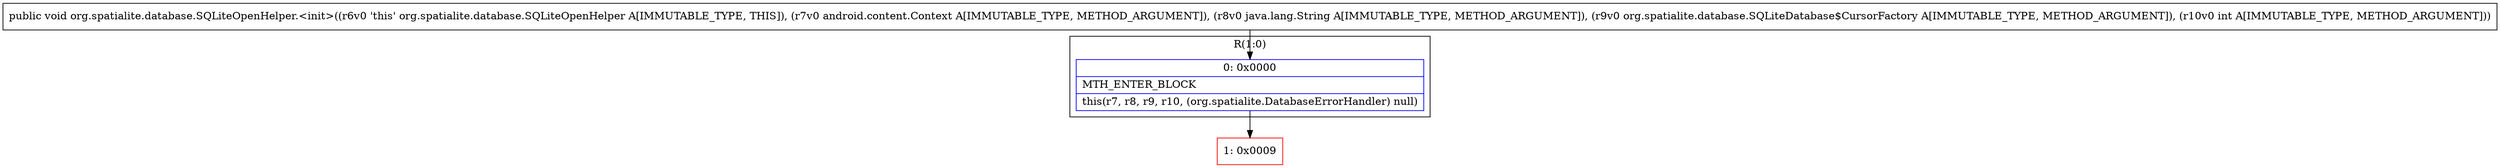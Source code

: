digraph "CFG fororg.spatialite.database.SQLiteOpenHelper.\<init\>(Landroid\/content\/Context;Ljava\/lang\/String;Lorg\/spatialite\/database\/SQLiteDatabase$CursorFactory;I)V" {
subgraph cluster_Region_367437099 {
label = "R(1:0)";
node [shape=record,color=blue];
Node_0 [shape=record,label="{0\:\ 0x0000|MTH_ENTER_BLOCK\l|this(r7, r8, r9, r10, (org.spatialite.DatabaseErrorHandler) null)\l}"];
}
Node_1 [shape=record,color=red,label="{1\:\ 0x0009}"];
MethodNode[shape=record,label="{public void org.spatialite.database.SQLiteOpenHelper.\<init\>((r6v0 'this' org.spatialite.database.SQLiteOpenHelper A[IMMUTABLE_TYPE, THIS]), (r7v0 android.content.Context A[IMMUTABLE_TYPE, METHOD_ARGUMENT]), (r8v0 java.lang.String A[IMMUTABLE_TYPE, METHOD_ARGUMENT]), (r9v0 org.spatialite.database.SQLiteDatabase$CursorFactory A[IMMUTABLE_TYPE, METHOD_ARGUMENT]), (r10v0 int A[IMMUTABLE_TYPE, METHOD_ARGUMENT])) }"];
MethodNode -> Node_0;
Node_0 -> Node_1;
}

